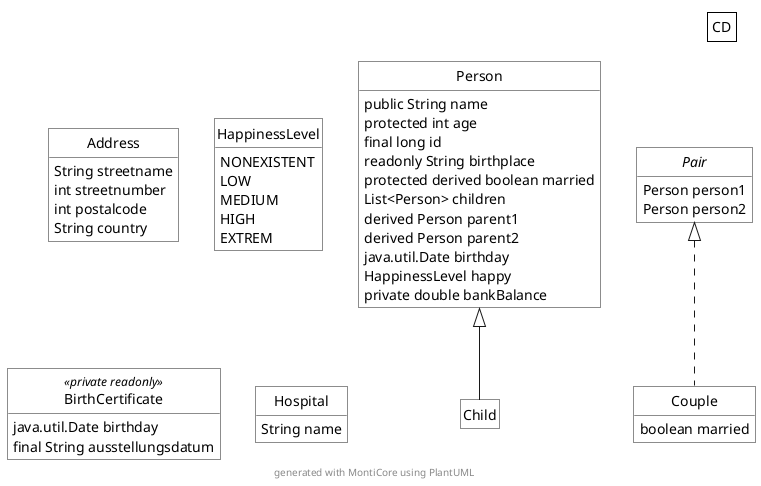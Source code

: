 @startuml
<style>
	classDiagram {
		class {
			BackgroundColor White
			RoundCorner 0
	  }
	  legend {
      BackgroundColor White
      RoundCorner 0
    }
</style>
hide circle
hide empty members
  skinparam classAttributeIconSize 0
legend top right
  CD
end legend
class Person {
  {field} public String name
  {field} protected int age
  {field} final long id
  {field} readonly String birthplace
  {field} protected derived boolean married
  {field} List<Person> children
  {field} derived Person parent1
  {field} derived Person parent2
  {field} java.util.Date birthday
  {field} HappinessLevel happy
  {field} private double bankBalance
}
class Address {
  {field} String streetname
  {field} int streetnumber
  {field} int postalcode
  {field} String country
}
interface Pair {
  {field} Person person1
  {field} Person person2
}
class Couple implements Pair {
  {field} boolean married
}
class Child extends Person
enum HappinessLevel {
  NONEXISTENT
  LOW
  MEDIUM
  HIGH
  EXTREM
}
class BirthCertificate << private readonly >> {
  {field} java.util.Date birthday
  {field} final String ausstellungsdatum
}
class Hospital {
  {field} String name
}
center footer generated with MontiCore using PlantUML
@enduml
